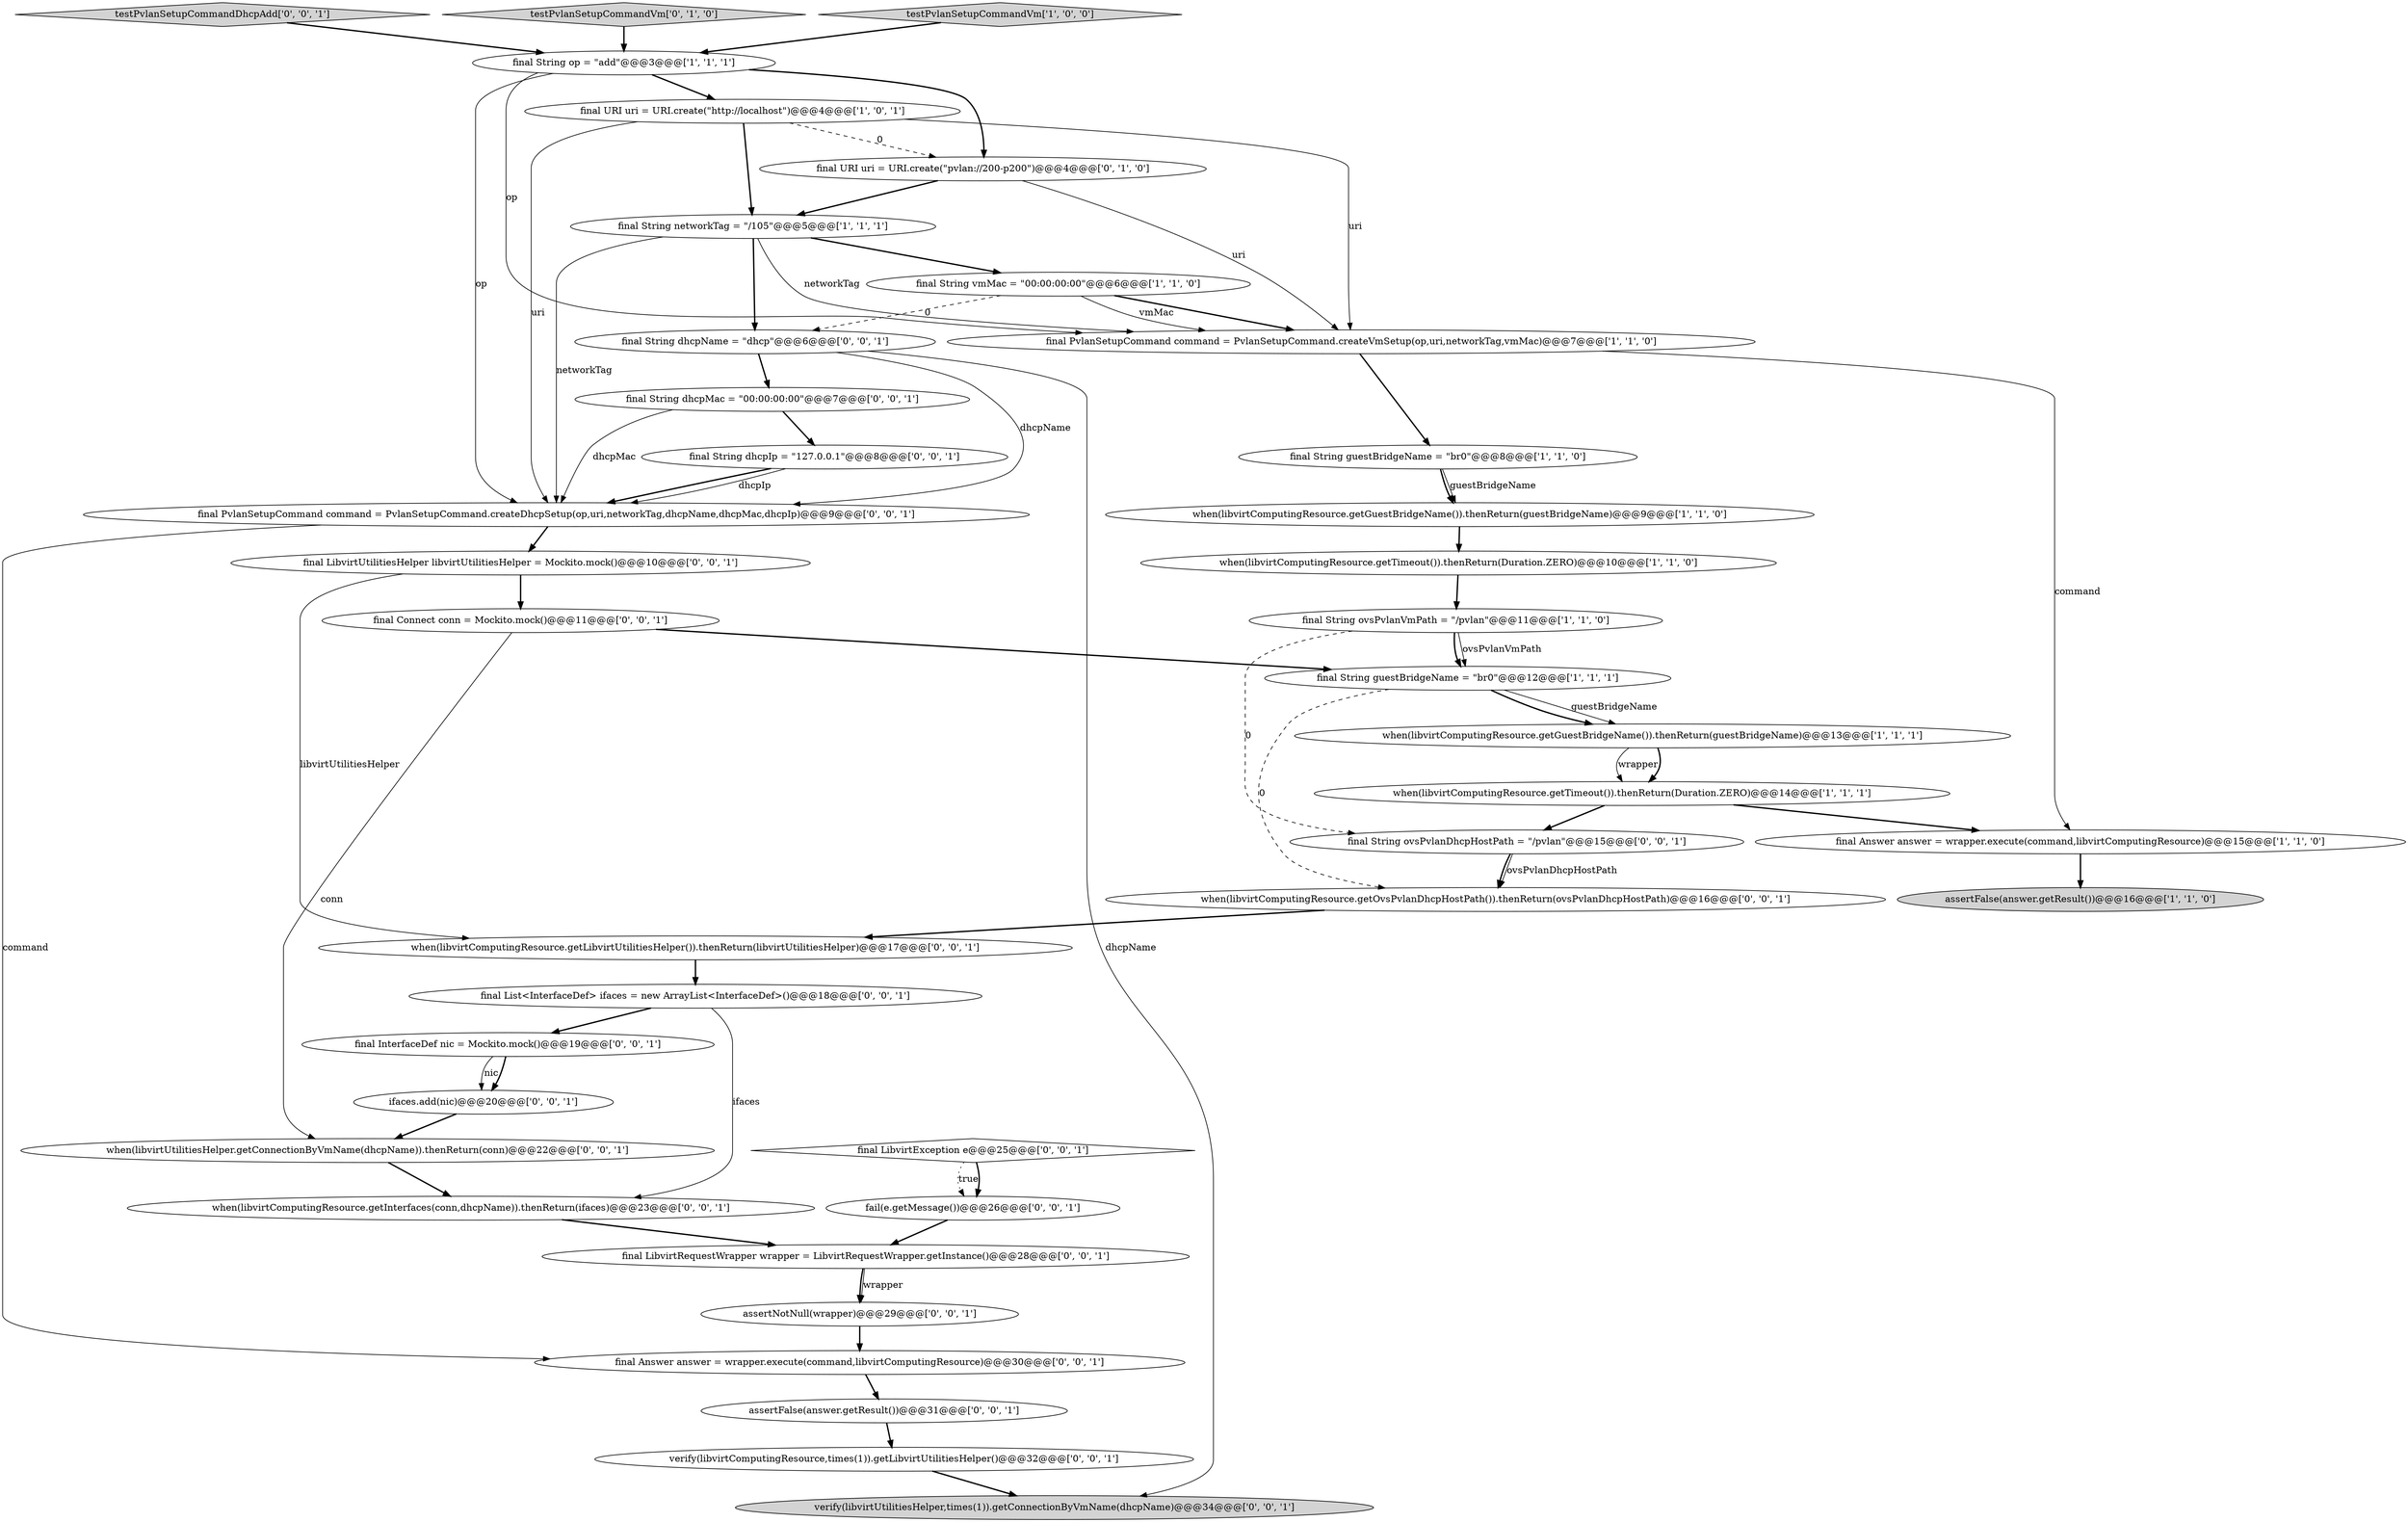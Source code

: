 digraph {
27 [style = filled, label = "verify(libvirtComputingResource,times(1)).getLibvirtUtilitiesHelper()@@@32@@@['0', '0', '1']", fillcolor = white, shape = ellipse image = "AAA0AAABBB3BBB"];
37 [style = filled, label = "final Connect conn = Mockito.mock()@@@11@@@['0', '0', '1']", fillcolor = white, shape = ellipse image = "AAA0AAABBB3BBB"];
21 [style = filled, label = "testPvlanSetupCommandDhcpAdd['0', '0', '1']", fillcolor = lightgray, shape = diamond image = "AAA0AAABBB3BBB"];
24 [style = filled, label = "final String dhcpIp = \"127.0.0.1\"@@@8@@@['0', '0', '1']", fillcolor = white, shape = ellipse image = "AAA0AAABBB3BBB"];
38 [style = filled, label = "final Answer answer = wrapper.execute(command,libvirtComputingResource)@@@30@@@['0', '0', '1']", fillcolor = white, shape = ellipse image = "AAA0AAABBB3BBB"];
6 [style = filled, label = "when(libvirtComputingResource.getGuestBridgeName()).thenReturn(guestBridgeName)@@@9@@@['1', '1', '0']", fillcolor = white, shape = ellipse image = "AAA0AAABBB1BBB"];
26 [style = filled, label = "final List<InterfaceDef> ifaces = new ArrayList<InterfaceDef>()@@@18@@@['0', '0', '1']", fillcolor = white, shape = ellipse image = "AAA0AAABBB3BBB"];
22 [style = filled, label = "assertNotNull(wrapper)@@@29@@@['0', '0', '1']", fillcolor = white, shape = ellipse image = "AAA0AAABBB3BBB"];
33 [style = filled, label = "when(libvirtComputingResource.getLibvirtUtilitiesHelper()).thenReturn(libvirtUtilitiesHelper)@@@17@@@['0', '0', '1']", fillcolor = white, shape = ellipse image = "AAA0AAABBB3BBB"];
20 [style = filled, label = "when(libvirtComputingResource.getOvsPvlanDhcpHostPath()).thenReturn(ovsPvlanDhcpHostPath)@@@16@@@['0', '0', '1']", fillcolor = white, shape = ellipse image = "AAA0AAABBB3BBB"];
32 [style = filled, label = "final PvlanSetupCommand command = PvlanSetupCommand.createDhcpSetup(op,uri,networkTag,dhcpName,dhcpMac,dhcpIp)@@@9@@@['0', '0', '1']", fillcolor = white, shape = ellipse image = "AAA0AAABBB3BBB"];
11 [style = filled, label = "final String op = \"add\"@@@3@@@['1', '1', '1']", fillcolor = white, shape = ellipse image = "AAA0AAABBB1BBB"];
29 [style = filled, label = "ifaces.add(nic)@@@20@@@['0', '0', '1']", fillcolor = white, shape = ellipse image = "AAA0AAABBB3BBB"];
7 [style = filled, label = "final String guestBridgeName = \"br0\"@@@12@@@['1', '1', '1']", fillcolor = white, shape = ellipse image = "AAA0AAABBB1BBB"];
8 [style = filled, label = "final URI uri = URI.create(\"http://localhost\")@@@4@@@['1', '0', '1']", fillcolor = white, shape = ellipse image = "AAA0AAABBB1BBB"];
39 [style = filled, label = "final LibvirtException e@@@25@@@['0', '0', '1']", fillcolor = white, shape = diamond image = "AAA0AAABBB3BBB"];
16 [style = filled, label = "testPvlanSetupCommandVm['0', '1', '0']", fillcolor = lightgray, shape = diamond image = "AAA0AAABBB2BBB"];
35 [style = filled, label = "final LibvirtUtilitiesHelper libvirtUtilitiesHelper = Mockito.mock()@@@10@@@['0', '0', '1']", fillcolor = white, shape = ellipse image = "AAA0AAABBB3BBB"];
1 [style = filled, label = "testPvlanSetupCommandVm['1', '0', '0']", fillcolor = lightgray, shape = diamond image = "AAA0AAABBB1BBB"];
0 [style = filled, label = "when(libvirtComputingResource.getTimeout()).thenReturn(Duration.ZERO)@@@10@@@['1', '1', '0']", fillcolor = white, shape = ellipse image = "AAA0AAABBB1BBB"];
14 [style = filled, label = "final String networkTag = \"/105\"@@@5@@@['1', '1', '1']", fillcolor = white, shape = ellipse image = "AAA0AAABBB1BBB"];
4 [style = filled, label = "assertFalse(answer.getResult())@@@16@@@['1', '1', '0']", fillcolor = lightgray, shape = ellipse image = "AAA0AAABBB1BBB"];
31 [style = filled, label = "final InterfaceDef nic = Mockito.mock()@@@19@@@['0', '0', '1']", fillcolor = white, shape = ellipse image = "AAA0AAABBB3BBB"];
23 [style = filled, label = "final String dhcpName = \"dhcp\"@@@6@@@['0', '0', '1']", fillcolor = white, shape = ellipse image = "AAA0AAABBB3BBB"];
28 [style = filled, label = "assertFalse(answer.getResult())@@@31@@@['0', '0', '1']", fillcolor = white, shape = ellipse image = "AAA0AAABBB3BBB"];
12 [style = filled, label = "final String vmMac = \"00:00:00:00\"@@@6@@@['1', '1', '0']", fillcolor = white, shape = ellipse image = "AAA0AAABBB1BBB"];
25 [style = filled, label = "verify(libvirtUtilitiesHelper,times(1)).getConnectionByVmName(dhcpName)@@@34@@@['0', '0', '1']", fillcolor = lightgray, shape = ellipse image = "AAA0AAABBB3BBB"];
36 [style = filled, label = "final LibvirtRequestWrapper wrapper = LibvirtRequestWrapper.getInstance()@@@28@@@['0', '0', '1']", fillcolor = white, shape = ellipse image = "AAA0AAABBB3BBB"];
34 [style = filled, label = "final String dhcpMac = \"00:00:00:00\"@@@7@@@['0', '0', '1']", fillcolor = white, shape = ellipse image = "AAA0AAABBB3BBB"];
15 [style = filled, label = "final URI uri = URI.create(\"pvlan://200-p200\")@@@4@@@['0', '1', '0']", fillcolor = white, shape = ellipse image = "AAA1AAABBB2BBB"];
18 [style = filled, label = "when(libvirtComputingResource.getInterfaces(conn,dhcpName)).thenReturn(ifaces)@@@23@@@['0', '0', '1']", fillcolor = white, shape = ellipse image = "AAA0AAABBB3BBB"];
3 [style = filled, label = "final Answer answer = wrapper.execute(command,libvirtComputingResource)@@@15@@@['1', '1', '0']", fillcolor = white, shape = ellipse image = "AAA0AAABBB1BBB"];
2 [style = filled, label = "final String guestBridgeName = \"br0\"@@@8@@@['1', '1', '0']", fillcolor = white, shape = ellipse image = "AAA0AAABBB1BBB"];
5 [style = filled, label = "when(libvirtComputingResource.getGuestBridgeName()).thenReturn(guestBridgeName)@@@13@@@['1', '1', '1']", fillcolor = white, shape = ellipse image = "AAA0AAABBB1BBB"];
30 [style = filled, label = "fail(e.getMessage())@@@26@@@['0', '0', '1']", fillcolor = white, shape = ellipse image = "AAA0AAABBB3BBB"];
17 [style = filled, label = "when(libvirtUtilitiesHelper.getConnectionByVmName(dhcpName)).thenReturn(conn)@@@22@@@['0', '0', '1']", fillcolor = white, shape = ellipse image = "AAA0AAABBB3BBB"];
19 [style = filled, label = "final String ovsPvlanDhcpHostPath = \"/pvlan\"@@@15@@@['0', '0', '1']", fillcolor = white, shape = ellipse image = "AAA0AAABBB3BBB"];
9 [style = filled, label = "when(libvirtComputingResource.getTimeout()).thenReturn(Duration.ZERO)@@@14@@@['1', '1', '1']", fillcolor = white, shape = ellipse image = "AAA0AAABBB1BBB"];
10 [style = filled, label = "final String ovsPvlanVmPath = \"/pvlan\"@@@11@@@['1', '1', '0']", fillcolor = white, shape = ellipse image = "AAA0AAABBB1BBB"];
13 [style = filled, label = "final PvlanSetupCommand command = PvlanSetupCommand.createVmSetup(op,uri,networkTag,vmMac)@@@7@@@['1', '1', '0']", fillcolor = white, shape = ellipse image = "AAA0AAABBB1BBB"];
9->19 [style = bold, label=""];
37->7 [style = bold, label=""];
21->11 [style = bold, label=""];
22->38 [style = bold, label=""];
8->14 [style = bold, label=""];
24->32 [style = bold, label=""];
38->28 [style = bold, label=""];
27->25 [style = bold, label=""];
23->25 [style = solid, label="dhcpName"];
12->23 [style = dashed, label="0"];
31->29 [style = solid, label="nic"];
14->32 [style = solid, label="networkTag"];
34->24 [style = bold, label=""];
19->20 [style = bold, label=""];
5->9 [style = solid, label="wrapper"];
6->0 [style = bold, label=""];
26->31 [style = bold, label=""];
9->3 [style = bold, label=""];
11->32 [style = solid, label="op"];
12->13 [style = solid, label="vmMac"];
23->32 [style = solid, label="dhcpName"];
2->6 [style = solid, label="guestBridgeName"];
34->32 [style = solid, label="dhcpMac"];
32->38 [style = solid, label="command"];
36->22 [style = bold, label=""];
14->12 [style = bold, label=""];
35->33 [style = solid, label="libvirtUtilitiesHelper"];
37->17 [style = solid, label="conn"];
11->15 [style = bold, label=""];
36->22 [style = solid, label="wrapper"];
8->13 [style = solid, label="uri"];
5->9 [style = bold, label=""];
15->13 [style = solid, label="uri"];
39->30 [style = dotted, label="true"];
26->18 [style = solid, label="ifaces"];
12->13 [style = bold, label=""];
1->11 [style = bold, label=""];
13->3 [style = solid, label="command"];
0->10 [style = bold, label=""];
23->34 [style = bold, label=""];
28->27 [style = bold, label=""];
10->7 [style = bold, label=""];
32->35 [style = bold, label=""];
11->13 [style = solid, label="op"];
7->5 [style = solid, label="guestBridgeName"];
15->14 [style = bold, label=""];
11->8 [style = bold, label=""];
35->37 [style = bold, label=""];
8->15 [style = dashed, label="0"];
29->17 [style = bold, label=""];
7->20 [style = dashed, label="0"];
8->32 [style = solid, label="uri"];
19->20 [style = solid, label="ovsPvlanDhcpHostPath"];
2->6 [style = bold, label=""];
7->5 [style = bold, label=""];
14->23 [style = bold, label=""];
10->19 [style = dashed, label="0"];
18->36 [style = bold, label=""];
31->29 [style = bold, label=""];
24->32 [style = solid, label="dhcpIp"];
13->2 [style = bold, label=""];
16->11 [style = bold, label=""];
39->30 [style = bold, label=""];
30->36 [style = bold, label=""];
14->13 [style = solid, label="networkTag"];
3->4 [style = bold, label=""];
10->7 [style = solid, label="ovsPvlanVmPath"];
20->33 [style = bold, label=""];
33->26 [style = bold, label=""];
17->18 [style = bold, label=""];
}

